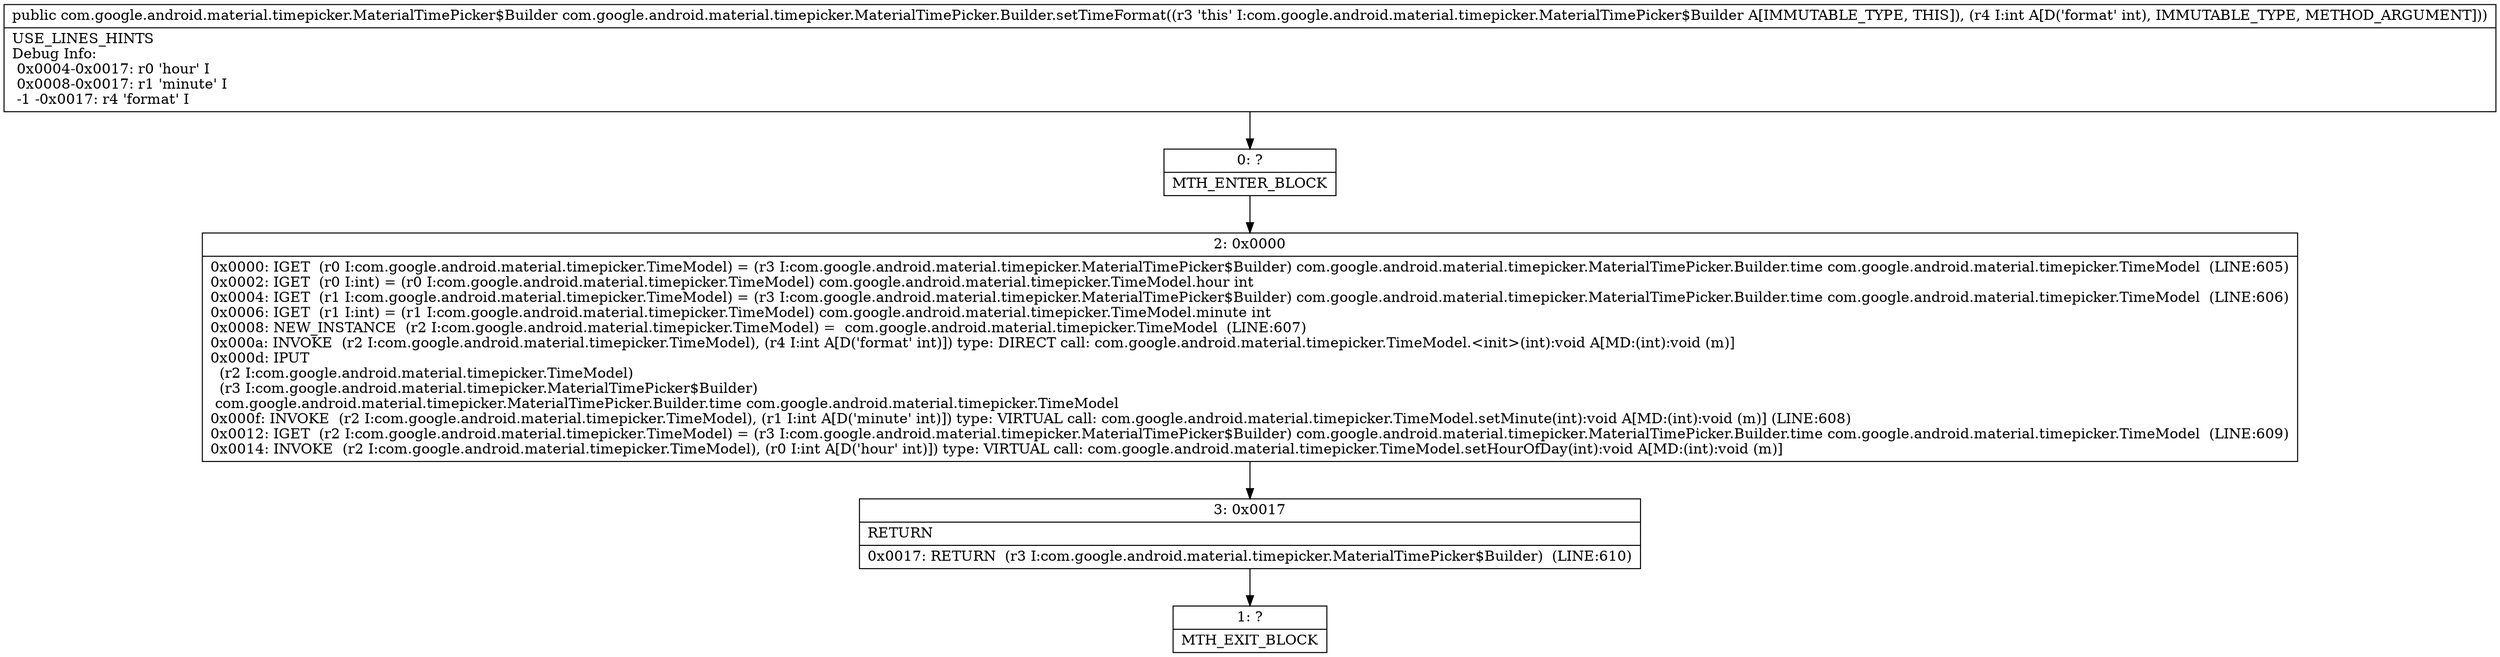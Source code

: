 digraph "CFG forcom.google.android.material.timepicker.MaterialTimePicker.Builder.setTimeFormat(I)Lcom\/google\/android\/material\/timepicker\/MaterialTimePicker$Builder;" {
Node_0 [shape=record,label="{0\:\ ?|MTH_ENTER_BLOCK\l}"];
Node_2 [shape=record,label="{2\:\ 0x0000|0x0000: IGET  (r0 I:com.google.android.material.timepicker.TimeModel) = (r3 I:com.google.android.material.timepicker.MaterialTimePicker$Builder) com.google.android.material.timepicker.MaterialTimePicker.Builder.time com.google.android.material.timepicker.TimeModel  (LINE:605)\l0x0002: IGET  (r0 I:int) = (r0 I:com.google.android.material.timepicker.TimeModel) com.google.android.material.timepicker.TimeModel.hour int \l0x0004: IGET  (r1 I:com.google.android.material.timepicker.TimeModel) = (r3 I:com.google.android.material.timepicker.MaterialTimePicker$Builder) com.google.android.material.timepicker.MaterialTimePicker.Builder.time com.google.android.material.timepicker.TimeModel  (LINE:606)\l0x0006: IGET  (r1 I:int) = (r1 I:com.google.android.material.timepicker.TimeModel) com.google.android.material.timepicker.TimeModel.minute int \l0x0008: NEW_INSTANCE  (r2 I:com.google.android.material.timepicker.TimeModel) =  com.google.android.material.timepicker.TimeModel  (LINE:607)\l0x000a: INVOKE  (r2 I:com.google.android.material.timepicker.TimeModel), (r4 I:int A[D('format' int)]) type: DIRECT call: com.google.android.material.timepicker.TimeModel.\<init\>(int):void A[MD:(int):void (m)]\l0x000d: IPUT  \l  (r2 I:com.google.android.material.timepicker.TimeModel)\l  (r3 I:com.google.android.material.timepicker.MaterialTimePicker$Builder)\l com.google.android.material.timepicker.MaterialTimePicker.Builder.time com.google.android.material.timepicker.TimeModel \l0x000f: INVOKE  (r2 I:com.google.android.material.timepicker.TimeModel), (r1 I:int A[D('minute' int)]) type: VIRTUAL call: com.google.android.material.timepicker.TimeModel.setMinute(int):void A[MD:(int):void (m)] (LINE:608)\l0x0012: IGET  (r2 I:com.google.android.material.timepicker.TimeModel) = (r3 I:com.google.android.material.timepicker.MaterialTimePicker$Builder) com.google.android.material.timepicker.MaterialTimePicker.Builder.time com.google.android.material.timepicker.TimeModel  (LINE:609)\l0x0014: INVOKE  (r2 I:com.google.android.material.timepicker.TimeModel), (r0 I:int A[D('hour' int)]) type: VIRTUAL call: com.google.android.material.timepicker.TimeModel.setHourOfDay(int):void A[MD:(int):void (m)]\l}"];
Node_3 [shape=record,label="{3\:\ 0x0017|RETURN\l|0x0017: RETURN  (r3 I:com.google.android.material.timepicker.MaterialTimePicker$Builder)  (LINE:610)\l}"];
Node_1 [shape=record,label="{1\:\ ?|MTH_EXIT_BLOCK\l}"];
MethodNode[shape=record,label="{public com.google.android.material.timepicker.MaterialTimePicker$Builder com.google.android.material.timepicker.MaterialTimePicker.Builder.setTimeFormat((r3 'this' I:com.google.android.material.timepicker.MaterialTimePicker$Builder A[IMMUTABLE_TYPE, THIS]), (r4 I:int A[D('format' int), IMMUTABLE_TYPE, METHOD_ARGUMENT]))  | USE_LINES_HINTS\lDebug Info:\l  0x0004\-0x0017: r0 'hour' I\l  0x0008\-0x0017: r1 'minute' I\l  \-1 \-0x0017: r4 'format' I\l}"];
MethodNode -> Node_0;Node_0 -> Node_2;
Node_2 -> Node_3;
Node_3 -> Node_1;
}

